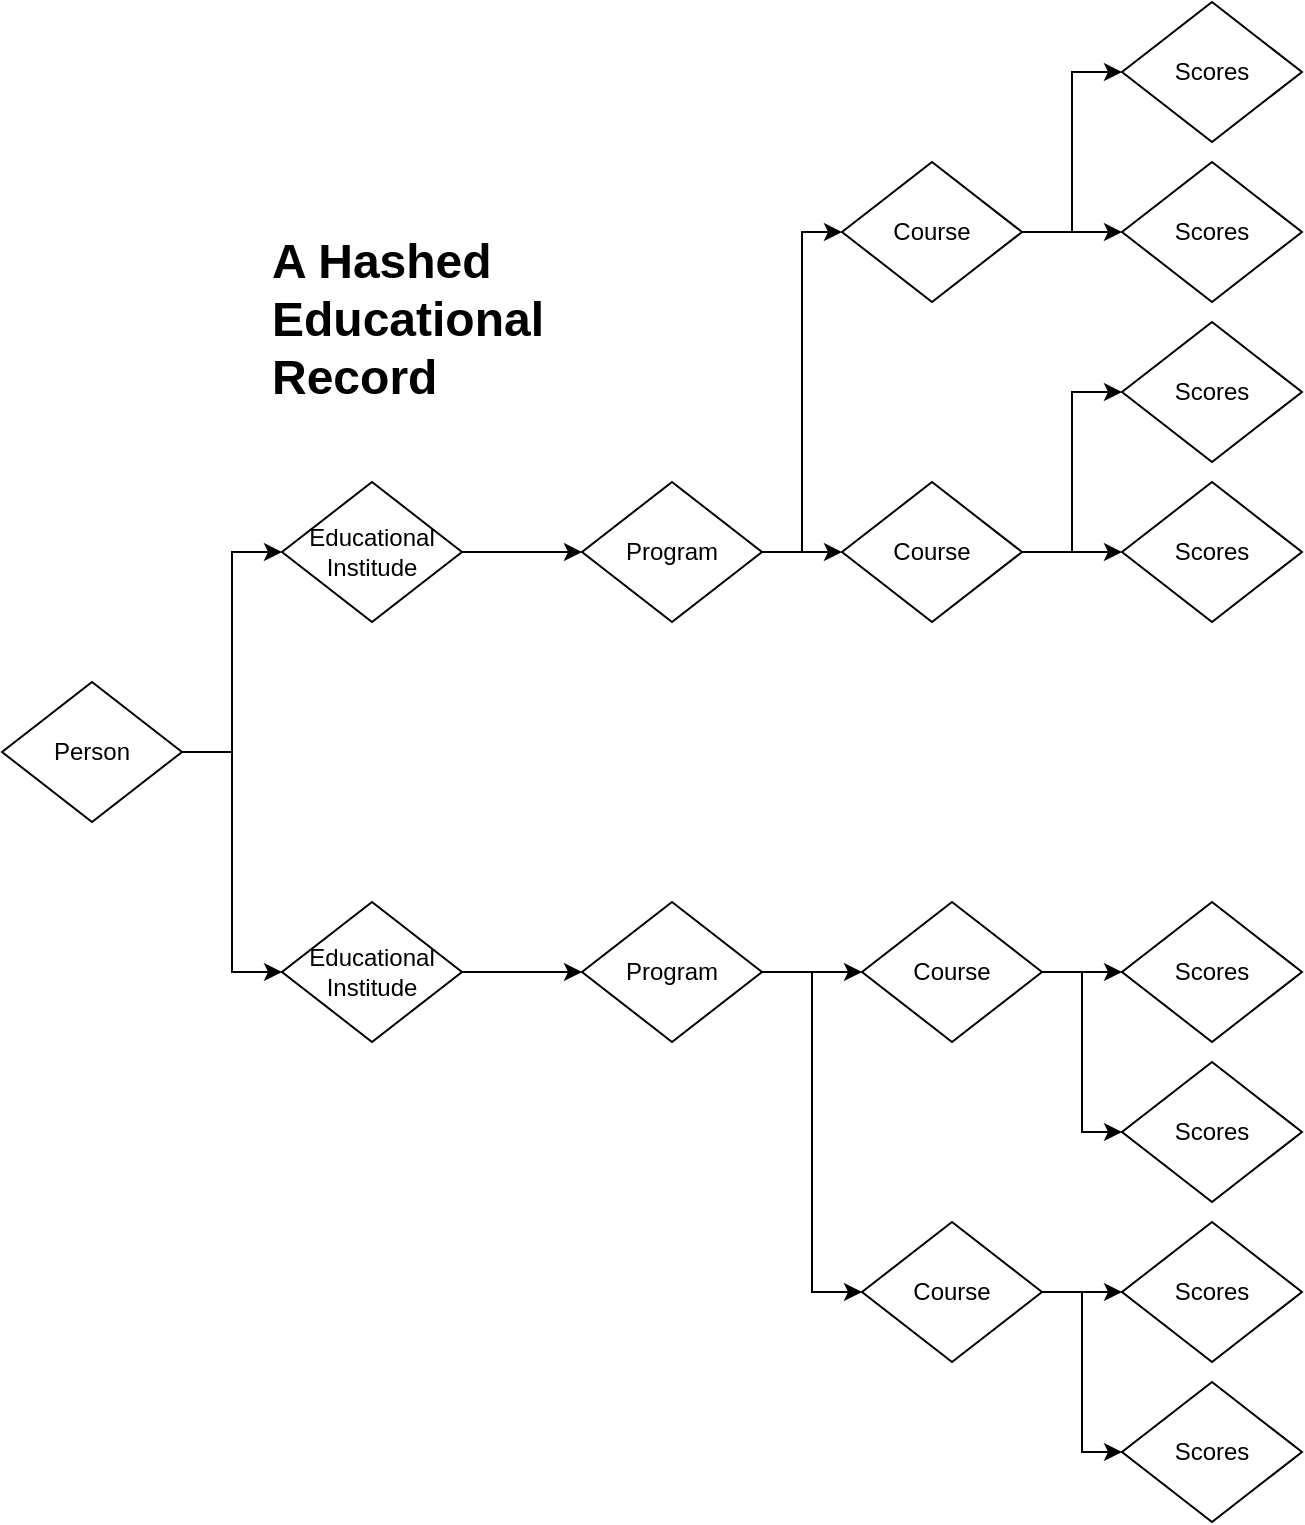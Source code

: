 <mxfile version="21.1.8" type="github">
  <diagram name="Page-1" id="mLt8_G01YosaFuVuoE2V">
    <mxGraphModel dx="1468" dy="2103" grid="1" gridSize="10" guides="1" tooltips="1" connect="1" arrows="1" fold="1" page="1" pageScale="1" pageWidth="850" pageHeight="1100" math="0" shadow="0">
      <root>
        <mxCell id="0" />
        <mxCell id="1" parent="0" />
        <mxCell id="w38wAa6yBBFv7GRFmsG_-18" style="edgeStyle=orthogonalEdgeStyle;rounded=0;orthogonalLoop=1;jettySize=auto;html=1;entryX=0;entryY=0.5;entryDx=0;entryDy=0;" edge="1" parent="1" source="w38wAa6yBBFv7GRFmsG_-2" target="w38wAa6yBBFv7GRFmsG_-3">
          <mxGeometry relative="1" as="geometry" />
        </mxCell>
        <mxCell id="w38wAa6yBBFv7GRFmsG_-19" style="edgeStyle=orthogonalEdgeStyle;rounded=0;orthogonalLoop=1;jettySize=auto;html=1;entryX=0;entryY=0.5;entryDx=0;entryDy=0;" edge="1" parent="1" source="w38wAa6yBBFv7GRFmsG_-2" target="w38wAa6yBBFv7GRFmsG_-13">
          <mxGeometry relative="1" as="geometry" />
        </mxCell>
        <mxCell id="w38wAa6yBBFv7GRFmsG_-2" value="Person" style="shape=rhombus;html=1;dashed=0;whiteSpace=wrap;perimeter=rhombusPerimeter;" vertex="1" parent="1">
          <mxGeometry x="20" y="220" width="90" height="70" as="geometry" />
        </mxCell>
        <mxCell id="w38wAa6yBBFv7GRFmsG_-21" value="" style="edgeStyle=orthogonalEdgeStyle;rounded=0;orthogonalLoop=1;jettySize=auto;html=1;" edge="1" parent="1" source="w38wAa6yBBFv7GRFmsG_-3" target="w38wAa6yBBFv7GRFmsG_-4">
          <mxGeometry relative="1" as="geometry" />
        </mxCell>
        <mxCell id="w38wAa6yBBFv7GRFmsG_-3" value="Educational Institude" style="shape=rhombus;html=1;dashed=0;whiteSpace=wrap;perimeter=rhombusPerimeter;" vertex="1" parent="1">
          <mxGeometry x="160" y="120" width="90" height="70" as="geometry" />
        </mxCell>
        <mxCell id="w38wAa6yBBFv7GRFmsG_-25" style="edgeStyle=orthogonalEdgeStyle;rounded=0;orthogonalLoop=1;jettySize=auto;html=1;entryX=0;entryY=0.5;entryDx=0;entryDy=0;" edge="1" parent="1" source="w38wAa6yBBFv7GRFmsG_-4" target="w38wAa6yBBFv7GRFmsG_-5">
          <mxGeometry relative="1" as="geometry" />
        </mxCell>
        <mxCell id="w38wAa6yBBFv7GRFmsG_-26" value="" style="edgeStyle=orthogonalEdgeStyle;rounded=0;orthogonalLoop=1;jettySize=auto;html=1;" edge="1" parent="1" source="w38wAa6yBBFv7GRFmsG_-4" target="w38wAa6yBBFv7GRFmsG_-22">
          <mxGeometry relative="1" as="geometry" />
        </mxCell>
        <mxCell id="w38wAa6yBBFv7GRFmsG_-4" value="Program" style="shape=rhombus;html=1;dashed=0;whiteSpace=wrap;perimeter=rhombusPerimeter;" vertex="1" parent="1">
          <mxGeometry x="310" y="120" width="90" height="70" as="geometry" />
        </mxCell>
        <mxCell id="w38wAa6yBBFv7GRFmsG_-39" style="edgeStyle=orthogonalEdgeStyle;rounded=0;orthogonalLoop=1;jettySize=auto;html=1;entryX=0;entryY=0.5;entryDx=0;entryDy=0;" edge="1" parent="1" source="w38wAa6yBBFv7GRFmsG_-5" target="w38wAa6yBBFv7GRFmsG_-31">
          <mxGeometry relative="1" as="geometry" />
        </mxCell>
        <mxCell id="w38wAa6yBBFv7GRFmsG_-40" value="" style="edgeStyle=orthogonalEdgeStyle;rounded=0;orthogonalLoop=1;jettySize=auto;html=1;" edge="1" parent="1" source="w38wAa6yBBFv7GRFmsG_-5" target="w38wAa6yBBFv7GRFmsG_-30">
          <mxGeometry relative="1" as="geometry" />
        </mxCell>
        <mxCell id="w38wAa6yBBFv7GRFmsG_-5" value="Course" style="shape=rhombus;html=1;dashed=0;whiteSpace=wrap;perimeter=rhombusPerimeter;" vertex="1" parent="1">
          <mxGeometry x="440" y="-40" width="90" height="70" as="geometry" />
        </mxCell>
        <mxCell id="w38wAa6yBBFv7GRFmsG_-6" value="Scores" style="shape=rhombus;html=1;dashed=0;whiteSpace=wrap;perimeter=rhombusPerimeter;" vertex="1" parent="1">
          <mxGeometry x="580" y="120" width="90" height="70" as="geometry" />
        </mxCell>
        <mxCell id="w38wAa6yBBFv7GRFmsG_-20" value="" style="edgeStyle=orthogonalEdgeStyle;rounded=0;orthogonalLoop=1;jettySize=auto;html=1;" edge="1" parent="1" source="w38wAa6yBBFv7GRFmsG_-13" target="w38wAa6yBBFv7GRFmsG_-14">
          <mxGeometry relative="1" as="geometry" />
        </mxCell>
        <mxCell id="w38wAa6yBBFv7GRFmsG_-13" value="Educational Institude" style="shape=rhombus;html=1;dashed=0;whiteSpace=wrap;perimeter=rhombusPerimeter;" vertex="1" parent="1">
          <mxGeometry x="160" y="330" width="90" height="70" as="geometry" />
        </mxCell>
        <mxCell id="w38wAa6yBBFv7GRFmsG_-27" style="edgeStyle=orthogonalEdgeStyle;rounded=0;orthogonalLoop=1;jettySize=auto;html=1;entryX=0;entryY=0.5;entryDx=0;entryDy=0;" edge="1" parent="1" source="w38wAa6yBBFv7GRFmsG_-14" target="w38wAa6yBBFv7GRFmsG_-23">
          <mxGeometry relative="1" as="geometry" />
        </mxCell>
        <mxCell id="w38wAa6yBBFv7GRFmsG_-28" value="" style="edgeStyle=orthogonalEdgeStyle;rounded=0;orthogonalLoop=1;jettySize=auto;html=1;" edge="1" parent="1" source="w38wAa6yBBFv7GRFmsG_-14" target="w38wAa6yBBFv7GRFmsG_-15">
          <mxGeometry relative="1" as="geometry" />
        </mxCell>
        <mxCell id="w38wAa6yBBFv7GRFmsG_-14" value="Program" style="shape=rhombus;html=1;dashed=0;whiteSpace=wrap;perimeter=rhombusPerimeter;" vertex="1" parent="1">
          <mxGeometry x="310" y="330" width="90" height="70" as="geometry" />
        </mxCell>
        <mxCell id="w38wAa6yBBFv7GRFmsG_-35" style="edgeStyle=orthogonalEdgeStyle;rounded=0;orthogonalLoop=1;jettySize=auto;html=1;entryX=0;entryY=0.5;entryDx=0;entryDy=0;" edge="1" parent="1" source="w38wAa6yBBFv7GRFmsG_-15" target="w38wAa6yBBFv7GRFmsG_-32">
          <mxGeometry relative="1" as="geometry" />
        </mxCell>
        <mxCell id="w38wAa6yBBFv7GRFmsG_-36" value="" style="edgeStyle=orthogonalEdgeStyle;rounded=0;orthogonalLoop=1;jettySize=auto;html=1;" edge="1" parent="1" source="w38wAa6yBBFv7GRFmsG_-15" target="w38wAa6yBBFv7GRFmsG_-16">
          <mxGeometry relative="1" as="geometry" />
        </mxCell>
        <mxCell id="w38wAa6yBBFv7GRFmsG_-15" value="Course" style="shape=rhombus;html=1;dashed=0;whiteSpace=wrap;perimeter=rhombusPerimeter;" vertex="1" parent="1">
          <mxGeometry x="450" y="330" width="90" height="70" as="geometry" />
        </mxCell>
        <mxCell id="w38wAa6yBBFv7GRFmsG_-16" value="Scores" style="shape=rhombus;html=1;dashed=0;whiteSpace=wrap;perimeter=rhombusPerimeter;" vertex="1" parent="1">
          <mxGeometry x="580" y="330" width="90" height="70" as="geometry" />
        </mxCell>
        <mxCell id="w38wAa6yBBFv7GRFmsG_-41" style="edgeStyle=orthogonalEdgeStyle;rounded=0;orthogonalLoop=1;jettySize=auto;html=1;entryX=0;entryY=0.5;entryDx=0;entryDy=0;" edge="1" parent="1" source="w38wAa6yBBFv7GRFmsG_-22" target="w38wAa6yBBFv7GRFmsG_-29">
          <mxGeometry relative="1" as="geometry" />
        </mxCell>
        <mxCell id="w38wAa6yBBFv7GRFmsG_-42" value="" style="edgeStyle=orthogonalEdgeStyle;rounded=0;orthogonalLoop=1;jettySize=auto;html=1;" edge="1" parent="1" source="w38wAa6yBBFv7GRFmsG_-22" target="w38wAa6yBBFv7GRFmsG_-6">
          <mxGeometry relative="1" as="geometry" />
        </mxCell>
        <mxCell id="w38wAa6yBBFv7GRFmsG_-22" value="Course" style="shape=rhombus;html=1;dashed=0;whiteSpace=wrap;perimeter=rhombusPerimeter;" vertex="1" parent="1">
          <mxGeometry x="440" y="120" width="90" height="70" as="geometry" />
        </mxCell>
        <mxCell id="w38wAa6yBBFv7GRFmsG_-37" style="edgeStyle=orthogonalEdgeStyle;rounded=0;orthogonalLoop=1;jettySize=auto;html=1;entryX=0;entryY=0.5;entryDx=0;entryDy=0;" edge="1" parent="1" source="w38wAa6yBBFv7GRFmsG_-23" target="w38wAa6yBBFv7GRFmsG_-34">
          <mxGeometry relative="1" as="geometry" />
        </mxCell>
        <mxCell id="w38wAa6yBBFv7GRFmsG_-38" value="" style="edgeStyle=orthogonalEdgeStyle;rounded=0;orthogonalLoop=1;jettySize=auto;html=1;" edge="1" parent="1" source="w38wAa6yBBFv7GRFmsG_-23" target="w38wAa6yBBFv7GRFmsG_-33">
          <mxGeometry relative="1" as="geometry" />
        </mxCell>
        <mxCell id="w38wAa6yBBFv7GRFmsG_-23" value="Course" style="shape=rhombus;html=1;dashed=0;whiteSpace=wrap;perimeter=rhombusPerimeter;" vertex="1" parent="1">
          <mxGeometry x="450" y="490" width="90" height="70" as="geometry" />
        </mxCell>
        <mxCell id="w38wAa6yBBFv7GRFmsG_-29" value="Scores" style="shape=rhombus;html=1;dashed=0;whiteSpace=wrap;perimeter=rhombusPerimeter;" vertex="1" parent="1">
          <mxGeometry x="580" y="40" width="90" height="70" as="geometry" />
        </mxCell>
        <mxCell id="w38wAa6yBBFv7GRFmsG_-30" value="Scores" style="shape=rhombus;html=1;dashed=0;whiteSpace=wrap;perimeter=rhombusPerimeter;" vertex="1" parent="1">
          <mxGeometry x="580" y="-40" width="90" height="70" as="geometry" />
        </mxCell>
        <mxCell id="w38wAa6yBBFv7GRFmsG_-31" value="Scores" style="shape=rhombus;html=1;dashed=0;whiteSpace=wrap;perimeter=rhombusPerimeter;" vertex="1" parent="1">
          <mxGeometry x="580" y="-120" width="90" height="70" as="geometry" />
        </mxCell>
        <mxCell id="w38wAa6yBBFv7GRFmsG_-32" value="Scores" style="shape=rhombus;html=1;dashed=0;whiteSpace=wrap;perimeter=rhombusPerimeter;" vertex="1" parent="1">
          <mxGeometry x="580" y="410" width="90" height="70" as="geometry" />
        </mxCell>
        <mxCell id="w38wAa6yBBFv7GRFmsG_-33" value="Scores" style="shape=rhombus;html=1;dashed=0;whiteSpace=wrap;perimeter=rhombusPerimeter;" vertex="1" parent="1">
          <mxGeometry x="580" y="490" width="90" height="70" as="geometry" />
        </mxCell>
        <mxCell id="w38wAa6yBBFv7GRFmsG_-34" value="Scores" style="shape=rhombus;html=1;dashed=0;whiteSpace=wrap;perimeter=rhombusPerimeter;" vertex="1" parent="1">
          <mxGeometry x="580" y="570" width="90" height="70" as="geometry" />
        </mxCell>
        <mxCell id="w38wAa6yBBFv7GRFmsG_-43" value="&lt;h1&gt;A Hashed Educational Record&lt;/h1&gt;" style="text;html=1;strokeColor=none;fillColor=none;spacing=5;spacingTop=-20;whiteSpace=wrap;overflow=hidden;rounded=0;" vertex="1" parent="1">
          <mxGeometry x="150" y="-10" width="190" height="120" as="geometry" />
        </mxCell>
      </root>
    </mxGraphModel>
  </diagram>
</mxfile>
